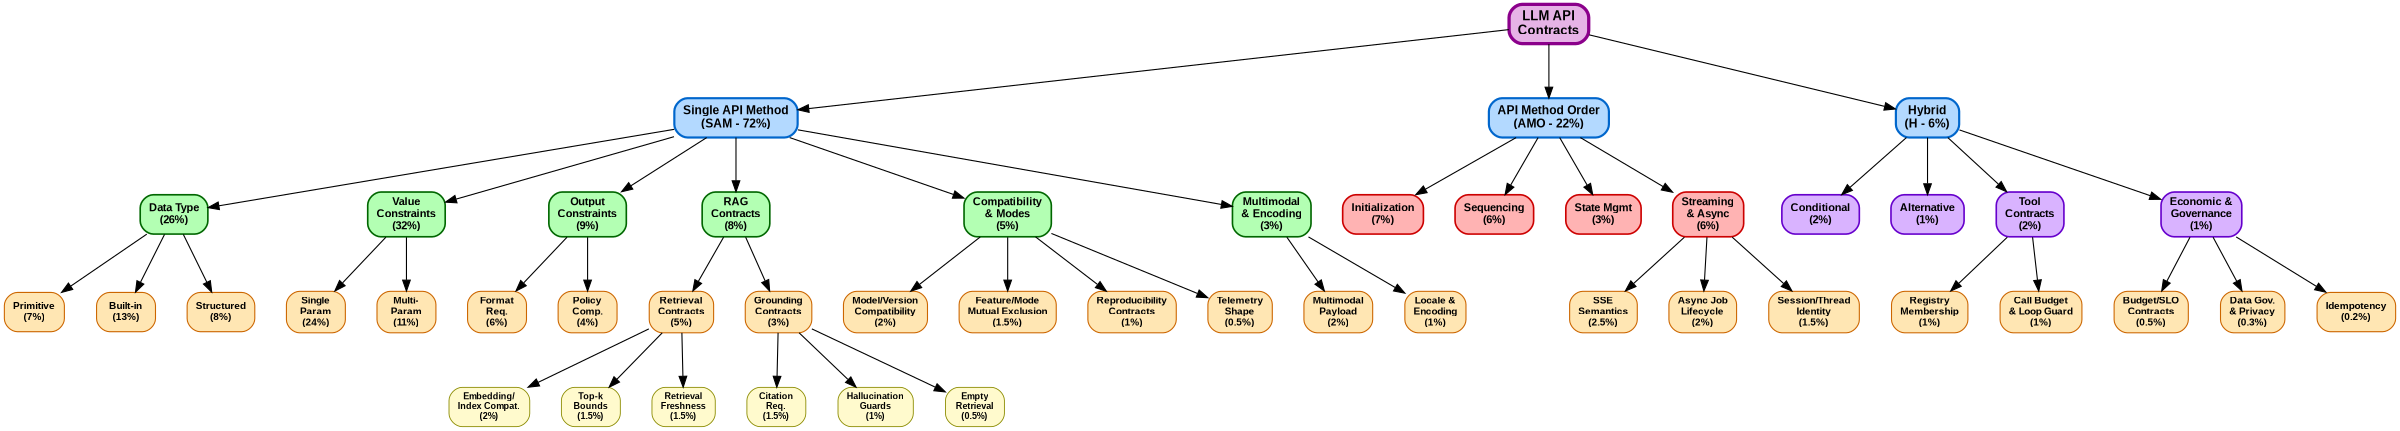 // LLM API Contract Taxonomy
digraph contract_taxonomy {
	nodesep=0.4 rankdir=TB ranksep=0.7 size="16,14"
	node [color="#8B008B" fillcolor="#E6B3E6" fontname="Arial Bold" fontsize=12 penwidth=3 shape=box style="filled,rounded"]
	root [label="LLM API
Contracts"]
	node [color="#0066CC" fillcolor="#B3D9FF" fontname="Arial Bold" fontsize=11 penwidth=2]
	sam [label="Single API Method
(SAM - 72%)"]
	amo [label="API Method Order
(AMO - 22%)"]
	hybrid [label="Hybrid
(H - 6%)"]
	root -> sam
	root -> amo
	root -> hybrid
	node [color="#006600" fillcolor="#B3FFB3" fontsize=10 penwidth=1.5]
	dt [label="Data Type
(26%)"]
	vc [label="Value
Constraints
(32%)"]
	oc [label="Output
Constraints
(9%)"]
	rag [label="RAG
Contracts
(8%)"]
	cm [label="Compatibility
& Modes
(5%)"]
	mme [label="Multimodal
& Encoding
(3%)"]
	sam -> dt
	sam -> vc
	sam -> oc
	sam -> rag
	sam -> cm
	sam -> mme
	node [color="#CC6600" fillcolor="#FFE6B3" fontsize=9 penwidth=1]
	pt [label="Primitive
(7%)"]
	bit [label="Built-in
(13%)"]
	st [label="Structured
(8%)"]
	dt -> pt
	dt -> bit
	dt -> st
	sp [label="Single
Param
(24%)"]
	mp [label="Multi-
Param
(11%)"]
	vc -> sp
	vc -> mp
	fr [label="Format
Req.
(6%)"]
	pc [label="Policy
Comp.
(4%)"]
	oc -> fr
	oc -> pc
	rc [label="Retrieval
Contracts
(5%)"]
	gc [label="Grounding
Contracts
(3%)"]
	rag -> rc
	rag -> gc
	node [color="#8B8B00" fillcolor="#FFFACD" fontsize=8 penwidth=0.8]
	emb [label="Embedding/
Index Compat.
(2%)"]
	topk [label="Top-k
Bounds
(1.5%)"]
	fresh [label="Retrieval
Freshness
(1.5%)"]
	rc -> emb
	rc -> topk
	rc -> fresh
	cite [label="Citation
Req.
(1.5%)"]
	hall [label="Hallucination
Guards
(1%)"]
	empty [label="Empty
Retrieval
(0.5%)"]
	gc -> cite
	gc -> hall
	gc -> empty
	node [color="#CC6600" fillcolor="#FFE6B3" fontsize=9 penwidth=1]
	mvc [label="Model/Version
Compatibility
(2%)"]
	fme [label="Feature/Mode
Mutual Exclusion
(1.5%)"]
	repro [label="Reproducibility
Contracts
(1%)"]
	telem [label="Telemetry
Shape
(0.5%)"]
	cm -> mvc
	cm -> fme
	cm -> repro
	cm -> telem
	mmpay [label="Multimodal
Payload
(2%)"]
	locale [label="Locale &
Encoding
(1%)"]
	mme -> mmpay
	mme -> locale
	node [color="#CC0000" fillcolor="#FFB3B3" fontsize=10 penwidth=1.5]
	init [label="Initialization
(7%)"]
	seq [label="Sequencing
(6%)"]
	sm [label="State Mgmt
(3%)"]
	sa [label="Streaming
& Async
(6%)"]
	amo -> init
	amo -> seq
	amo -> sm
	amo -> sa
	node [color="#CC6600" fillcolor="#FFE6B3" fontsize=9 penwidth=1]
	sse [label="SSE
Semantics
(2.5%)"]
	async [label="Async Job
Lifecycle
(2%)"]
	session [label="Session/Thread
Identity
(1.5%)"]
	sa -> sse
	sa -> async
	sa -> session
	node [color="#6600CC" fillcolor="#D9B3FF" fontsize=10 penwidth=1.5]
	cond [label="Conditional
(2%)"]
	alt [label="Alternative
(1%)"]
	tool [label="Tool
Contracts
(2%)"]
	econ [label="Economic &
Governance
(1%)"]
	hybrid -> cond
	hybrid -> alt
	hybrid -> tool
	hybrid -> econ
	node [color="#CC6600" fillcolor="#FFE6B3" fontsize=9 penwidth=1]
	reg [label="Registry
Membership
(1%)"]
	budget [label="Call Budget
& Loop Guard
(1%)"]
	tool -> reg
	tool -> budget
	slo [label="Budget/SLO
Contracts
(0.5%)"]
	privacy [label="Data Gov.
& Privacy
(0.3%)"]
	idemp [label="Idempotency
(0.2%)"]
	econ -> slo
	econ -> privacy
	econ -> idemp
}
